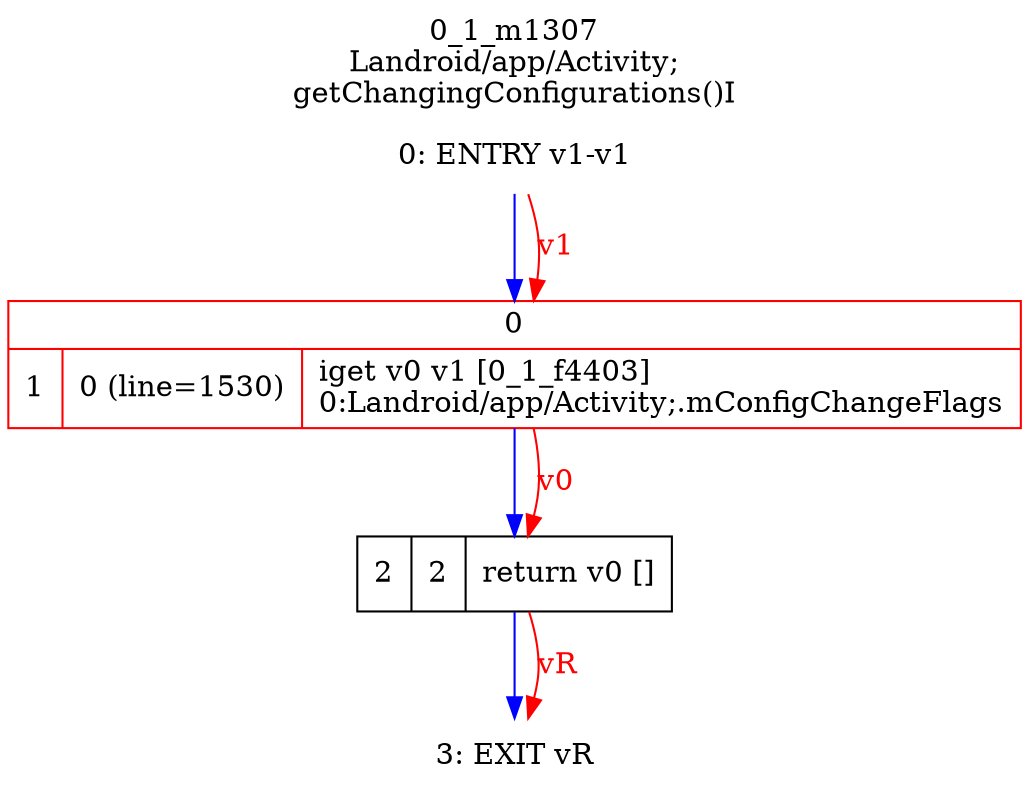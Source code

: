 digraph G {
rankdir=UD;
labelloc=t;
label="0_1_m1307\nLandroid/app/Activity;
getChangingConfigurations()I";
0[label="0: ENTRY v1-v1",shape=plaintext];
1[label="{0|{1|0 (line=1530)|iget v0 v1 [0_1_f4403]\l0:Landroid/app/Activity;.mConfigChangeFlags\l}}",shape=record, color=red];
2[label="2|2|return v0 []\l",shape=record];
3[label="3: EXIT vR",shape=plaintext];
0->1 [color=blue, fontcolor=blue,weight=100, taillabel=""];
1->2 [color=blue, fontcolor=blue,weight=100, taillabel=""];
2->3 [color=blue, fontcolor=blue,weight=100, taillabel=""];
0->1 [color=red, fontcolor=red, label="v1"];
1->2 [color=red, fontcolor=red, label="v0"];
2->3 [color=red, fontcolor=red, label="vR"];
}
